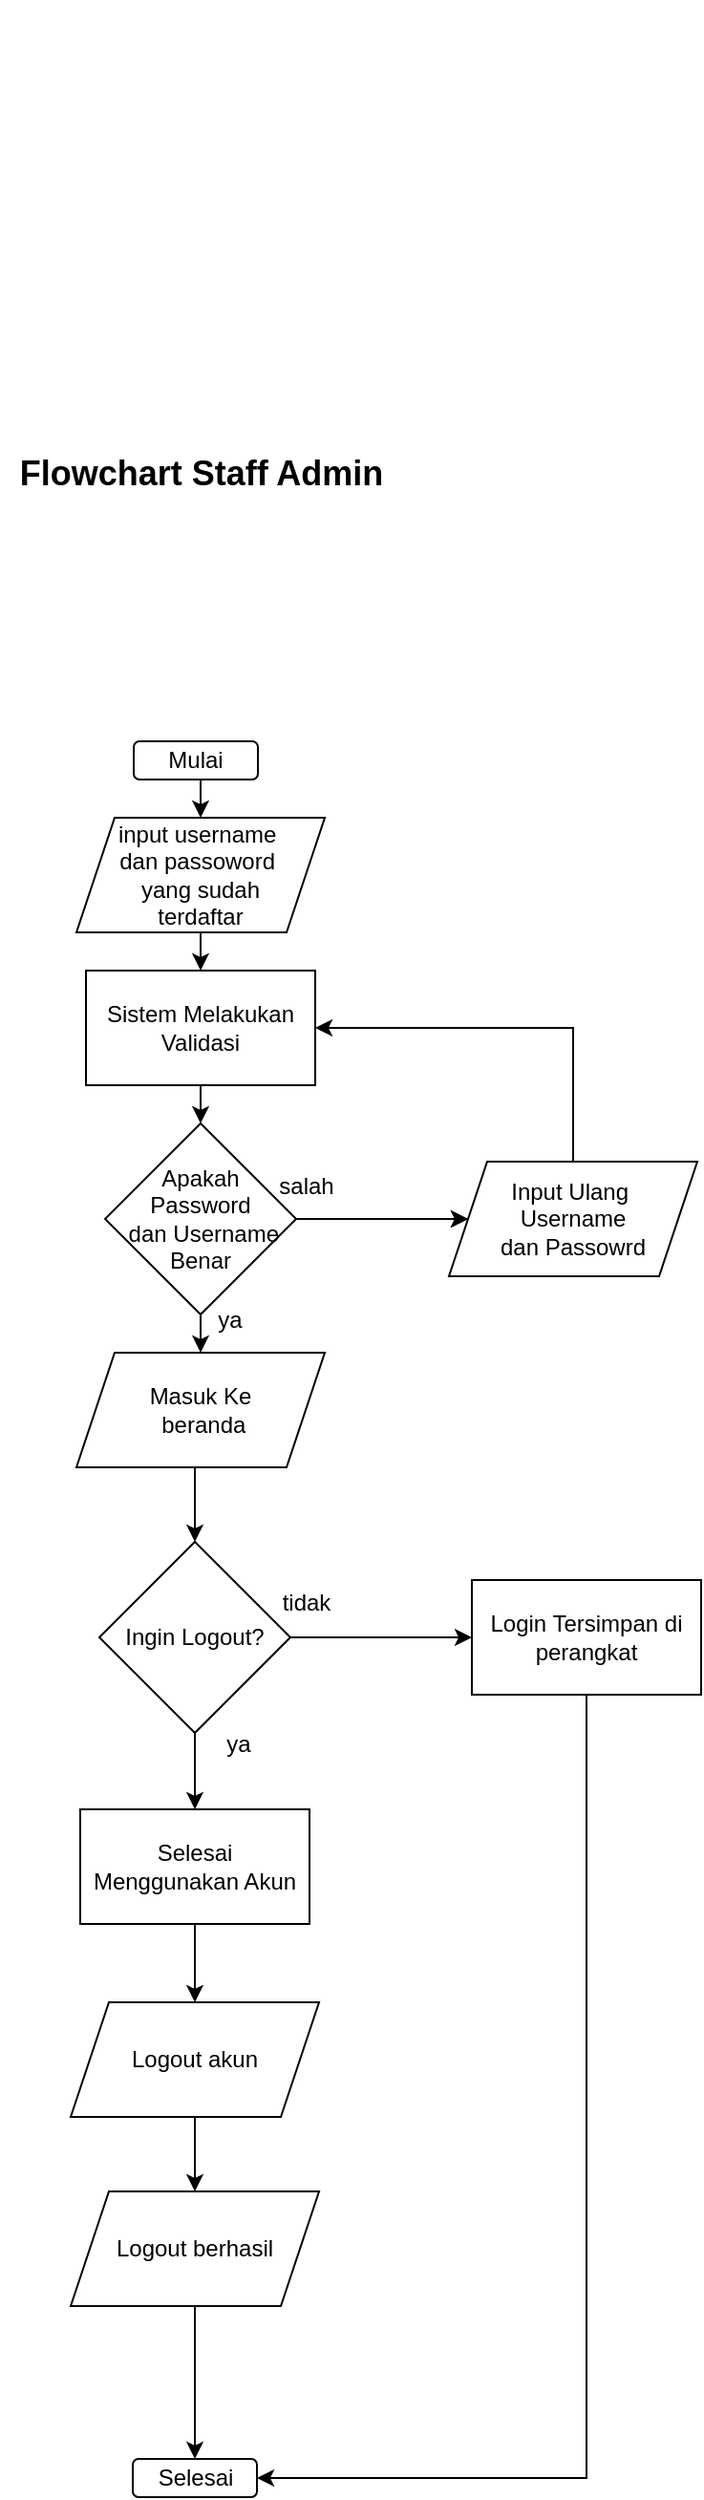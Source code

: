 <mxfile version="21.2.8" type="device">
  <diagram name="Page-1" id="ZJziXxxdAj8SFKqpZ-4v">
    <mxGraphModel dx="1295" dy="818" grid="1" gridSize="10" guides="1" tooltips="1" connect="1" arrows="1" fold="1" page="1" pageScale="1" pageWidth="850" pageHeight="1100" background="none" math="0" shadow="0">
      <root>
        <mxCell id="0" />
        <mxCell id="1" parent="0" />
        <mxCell id="44k4_VBJVtMnTsJ_2v9P-7" style="edgeStyle=orthogonalEdgeStyle;rounded=0;orthogonalLoop=1;jettySize=auto;html=1;exitX=0.5;exitY=1;exitDx=0;exitDy=0;" parent="1" edge="1">
          <mxGeometry relative="1" as="geometry">
            <mxPoint x="440" y="210" as="sourcePoint" />
            <mxPoint x="440" y="210" as="targetPoint" />
          </mxGeometry>
        </mxCell>
        <mxCell id="44k4_VBJVtMnTsJ_2v9P-68" value="&lt;b&gt;&lt;font style=&quot;font-size: 18px;&quot;&gt;Flowchart Staff Admin&lt;/font&gt;&lt;/b&gt;" style="text;html=1;align=center;verticalAlign=middle;resizable=0;points=[];autosize=1;strokeColor=none;fillColor=none;" parent="1" vertex="1">
          <mxGeometry x="300" y="430" width="210" height="40" as="geometry" />
        </mxCell>
        <mxCell id="6W6a73ZQ8LbhypEmX5_w-3" value="Mulai" style="rounded=1;whiteSpace=wrap;html=1;" parent="1" vertex="1">
          <mxGeometry x="370" y="590" width="65" height="20" as="geometry" />
        </mxCell>
        <mxCell id="kdsUeCvhNcCIAWtushqa-12" style="edgeStyle=orthogonalEdgeStyle;rounded=0;orthogonalLoop=1;jettySize=auto;html=1;exitX=0.5;exitY=1;exitDx=0;exitDy=0;entryX=0.5;entryY=0;entryDx=0;entryDy=0;" parent="1" target="kdsUeCvhNcCIAWtushqa-11" edge="1">
          <mxGeometry relative="1" as="geometry">
            <mxPoint x="405" y="610" as="sourcePoint" />
          </mxGeometry>
        </mxCell>
        <mxCell id="kdsUeCvhNcCIAWtushqa-14" style="edgeStyle=orthogonalEdgeStyle;rounded=0;orthogonalLoop=1;jettySize=auto;html=1;exitX=0.5;exitY=1;exitDx=0;exitDy=0;entryX=0.5;entryY=0;entryDx=0;entryDy=0;" parent="1" source="kdsUeCvhNcCIAWtushqa-11" target="kdsUeCvhNcCIAWtushqa-13" edge="1">
          <mxGeometry relative="1" as="geometry" />
        </mxCell>
        <mxCell id="kdsUeCvhNcCIAWtushqa-11" value="input username&amp;nbsp;&lt;br&gt;dan passoword&amp;nbsp;&lt;br&gt;yang sudah&lt;br&gt;terdaftar" style="shape=parallelogram;perimeter=parallelogramPerimeter;whiteSpace=wrap;html=1;fixedSize=1;" parent="1" vertex="1">
          <mxGeometry x="340" y="630" width="130" height="60" as="geometry" />
        </mxCell>
        <mxCell id="kdsUeCvhNcCIAWtushqa-16" style="edgeStyle=orthogonalEdgeStyle;rounded=0;orthogonalLoop=1;jettySize=auto;html=1;exitX=0.5;exitY=1;exitDx=0;exitDy=0;entryX=0.5;entryY=0;entryDx=0;entryDy=0;" parent="1" source="kdsUeCvhNcCIAWtushqa-13" target="kdsUeCvhNcCIAWtushqa-15" edge="1">
          <mxGeometry relative="1" as="geometry" />
        </mxCell>
        <mxCell id="kdsUeCvhNcCIAWtushqa-13" value="Sistem Melakukan&lt;br&gt;Validasi" style="rounded=0;whiteSpace=wrap;html=1;" parent="1" vertex="1">
          <mxGeometry x="345" y="710" width="120" height="60" as="geometry" />
        </mxCell>
        <mxCell id="kdsUeCvhNcCIAWtushqa-18" style="edgeStyle=orthogonalEdgeStyle;rounded=0;orthogonalLoop=1;jettySize=auto;html=1;exitX=1;exitY=0.5;exitDx=0;exitDy=0;entryX=0;entryY=0.5;entryDx=0;entryDy=0;" parent="1" source="kdsUeCvhNcCIAWtushqa-15" target="kdsUeCvhNcCIAWtushqa-17" edge="1">
          <mxGeometry relative="1" as="geometry" />
        </mxCell>
        <mxCell id="kdsUeCvhNcCIAWtushqa-21" value="" style="edgeStyle=orthogonalEdgeStyle;rounded=0;orthogonalLoop=1;jettySize=auto;html=1;" parent="1" source="kdsUeCvhNcCIAWtushqa-15" target="kdsUeCvhNcCIAWtushqa-17" edge="1">
          <mxGeometry relative="1" as="geometry" />
        </mxCell>
        <mxCell id="kdsUeCvhNcCIAWtushqa-24" style="edgeStyle=orthogonalEdgeStyle;rounded=0;orthogonalLoop=1;jettySize=auto;html=1;exitX=0.5;exitY=1;exitDx=0;exitDy=0;entryX=0.5;entryY=0;entryDx=0;entryDy=0;" parent="1" source="kdsUeCvhNcCIAWtushqa-15" target="kdsUeCvhNcCIAWtushqa-23" edge="1">
          <mxGeometry relative="1" as="geometry" />
        </mxCell>
        <mxCell id="kdsUeCvhNcCIAWtushqa-15" value="Apakah &lt;br&gt;Password&lt;br&gt;&amp;nbsp;dan Username Benar" style="rhombus;whiteSpace=wrap;html=1;" parent="1" vertex="1">
          <mxGeometry x="355" y="790" width="100" height="100" as="geometry" />
        </mxCell>
        <mxCell id="kdsUeCvhNcCIAWtushqa-28" style="edgeStyle=orthogonalEdgeStyle;rounded=0;orthogonalLoop=1;jettySize=auto;html=1;exitX=0.5;exitY=0;exitDx=0;exitDy=0;entryX=1;entryY=0.5;entryDx=0;entryDy=0;" parent="1" source="kdsUeCvhNcCIAWtushqa-17" target="kdsUeCvhNcCIAWtushqa-13" edge="1">
          <mxGeometry relative="1" as="geometry" />
        </mxCell>
        <mxCell id="kdsUeCvhNcCIAWtushqa-17" value="Input Ulang&amp;nbsp;&lt;br&gt;Username&lt;br&gt;dan Passowrd" style="shape=parallelogram;perimeter=parallelogramPerimeter;whiteSpace=wrap;html=1;fixedSize=1;" parent="1" vertex="1">
          <mxGeometry x="535" y="810" width="130" height="60" as="geometry" />
        </mxCell>
        <mxCell id="kdsUeCvhNcCIAWtushqa-22" value="salah" style="text;html=1;align=center;verticalAlign=middle;resizable=0;points=[];autosize=1;strokeColor=none;fillColor=none;" parent="1" vertex="1">
          <mxGeometry x="435" y="808" width="50" height="30" as="geometry" />
        </mxCell>
        <mxCell id="4KJFi-mAWSc1CucAN57x-4" style="edgeStyle=orthogonalEdgeStyle;rounded=0;orthogonalLoop=1;jettySize=auto;html=1;exitX=0.5;exitY=1;exitDx=0;exitDy=0;entryX=0.5;entryY=0;entryDx=0;entryDy=0;" edge="1" parent="1" source="kdsUeCvhNcCIAWtushqa-23" target="kdsUeCvhNcCIAWtushqa-174">
          <mxGeometry relative="1" as="geometry" />
        </mxCell>
        <mxCell id="kdsUeCvhNcCIAWtushqa-23" value="Masuk Ke&lt;br&gt;&amp;nbsp;beranda&lt;br&gt;" style="shape=parallelogram;perimeter=parallelogramPerimeter;whiteSpace=wrap;html=1;fixedSize=1;" parent="1" vertex="1">
          <mxGeometry x="340" y="910" width="130" height="60" as="geometry" />
        </mxCell>
        <mxCell id="kdsUeCvhNcCIAWtushqa-63" value="Selesai" style="rounded=1;whiteSpace=wrap;html=1;" parent="1" vertex="1">
          <mxGeometry x="369.5" y="1489" width="65" height="20" as="geometry" />
        </mxCell>
        <mxCell id="4KJFi-mAWSc1CucAN57x-7" style="edgeStyle=orthogonalEdgeStyle;rounded=0;orthogonalLoop=1;jettySize=auto;html=1;exitX=0.5;exitY=1;exitDx=0;exitDy=0;entryX=0.5;entryY=0;entryDx=0;entryDy=0;" edge="1" parent="1" source="kdsUeCvhNcCIAWtushqa-148" target="kdsUeCvhNcCIAWtushqa-133">
          <mxGeometry relative="1" as="geometry" />
        </mxCell>
        <mxCell id="kdsUeCvhNcCIAWtushqa-148" value="Selesai &lt;br&gt;Menggunakan Akun" style="rounded=0;whiteSpace=wrap;html=1;" parent="1" vertex="1">
          <mxGeometry x="342" y="1149" width="120" height="60" as="geometry" />
        </mxCell>
        <mxCell id="kdsUeCvhNcCIAWtushqa-180" style="edgeStyle=orthogonalEdgeStyle;rounded=0;orthogonalLoop=1;jettySize=auto;html=1;exitX=0.5;exitY=1;exitDx=0;exitDy=0;entryX=0.5;entryY=0;entryDx=0;entryDy=0;" parent="1" source="kdsUeCvhNcCIAWtushqa-154" target="kdsUeCvhNcCIAWtushqa-63" edge="1">
          <mxGeometry relative="1" as="geometry" />
        </mxCell>
        <mxCell id="kdsUeCvhNcCIAWtushqa-154" value="Logout berhasil" style="shape=parallelogram;perimeter=parallelogramPerimeter;whiteSpace=wrap;html=1;fixedSize=1;" parent="1" vertex="1">
          <mxGeometry x="337" y="1349" width="130" height="60" as="geometry" />
        </mxCell>
        <mxCell id="kdsUeCvhNcCIAWtushqa-183" style="edgeStyle=orthogonalEdgeStyle;rounded=0;orthogonalLoop=1;jettySize=auto;html=1;exitX=1;exitY=0.5;exitDx=0;exitDy=0;entryX=0;entryY=0.5;entryDx=0;entryDy=0;" parent="1" source="kdsUeCvhNcCIAWtushqa-174" target="kdsUeCvhNcCIAWtushqa-182" edge="1">
          <mxGeometry relative="1" as="geometry" />
        </mxCell>
        <mxCell id="4KJFi-mAWSc1CucAN57x-6" style="edgeStyle=orthogonalEdgeStyle;rounded=0;orthogonalLoop=1;jettySize=auto;html=1;exitX=0.5;exitY=1;exitDx=0;exitDy=0;entryX=0.5;entryY=0;entryDx=0;entryDy=0;" edge="1" parent="1" source="kdsUeCvhNcCIAWtushqa-174" target="kdsUeCvhNcCIAWtushqa-148">
          <mxGeometry relative="1" as="geometry" />
        </mxCell>
        <mxCell id="kdsUeCvhNcCIAWtushqa-174" value="Ingin Logout?" style="rhombus;whiteSpace=wrap;html=1;" parent="1" vertex="1">
          <mxGeometry x="352" y="1009" width="100" height="100" as="geometry" />
        </mxCell>
        <mxCell id="kdsUeCvhNcCIAWtushqa-184" style="edgeStyle=orthogonalEdgeStyle;rounded=0;orthogonalLoop=1;jettySize=auto;html=1;exitX=0.5;exitY=1;exitDx=0;exitDy=0;entryX=1;entryY=0.5;entryDx=0;entryDy=0;" parent="1" source="kdsUeCvhNcCIAWtushqa-182" target="kdsUeCvhNcCIAWtushqa-63" edge="1">
          <mxGeometry relative="1" as="geometry" />
        </mxCell>
        <mxCell id="kdsUeCvhNcCIAWtushqa-182" value="Login Tersimpan di perangkat" style="rounded=0;whiteSpace=wrap;html=1;" parent="1" vertex="1">
          <mxGeometry x="547" y="1029" width="120" height="60" as="geometry" />
        </mxCell>
        <mxCell id="4KJFi-mAWSc1CucAN57x-1" value="ya" style="text;html=1;align=center;verticalAlign=middle;resizable=0;points=[];autosize=1;strokeColor=none;fillColor=none;" vertex="1" parent="1">
          <mxGeometry x="400" y="878" width="40" height="30" as="geometry" />
        </mxCell>
        <mxCell id="4KJFi-mAWSc1CucAN57x-2" value="ya" style="text;strokeColor=none;align=center;fillColor=none;html=1;verticalAlign=middle;whiteSpace=wrap;rounded=0;" vertex="1" parent="1">
          <mxGeometry x="395" y="1100" width="60" height="30" as="geometry" />
        </mxCell>
        <mxCell id="4KJFi-mAWSc1CucAN57x-3" value="tidak" style="text;html=1;align=center;verticalAlign=middle;resizable=0;points=[];autosize=1;strokeColor=none;fillColor=none;" vertex="1" parent="1">
          <mxGeometry x="435" y="1026" width="50" height="30" as="geometry" />
        </mxCell>
        <mxCell id="4KJFi-mAWSc1CucAN57x-8" style="edgeStyle=orthogonalEdgeStyle;rounded=0;orthogonalLoop=1;jettySize=auto;html=1;exitX=0.5;exitY=1;exitDx=0;exitDy=0;entryX=0.5;entryY=0;entryDx=0;entryDy=0;" edge="1" parent="1" source="kdsUeCvhNcCIAWtushqa-133" target="kdsUeCvhNcCIAWtushqa-154">
          <mxGeometry relative="1" as="geometry" />
        </mxCell>
        <mxCell id="kdsUeCvhNcCIAWtushqa-133" value="Logout akun" style="shape=parallelogram;perimeter=parallelogramPerimeter;whiteSpace=wrap;html=1;fixedSize=1;" parent="1" vertex="1">
          <mxGeometry x="337" y="1250" width="130" height="60" as="geometry" />
        </mxCell>
      </root>
    </mxGraphModel>
  </diagram>
</mxfile>
